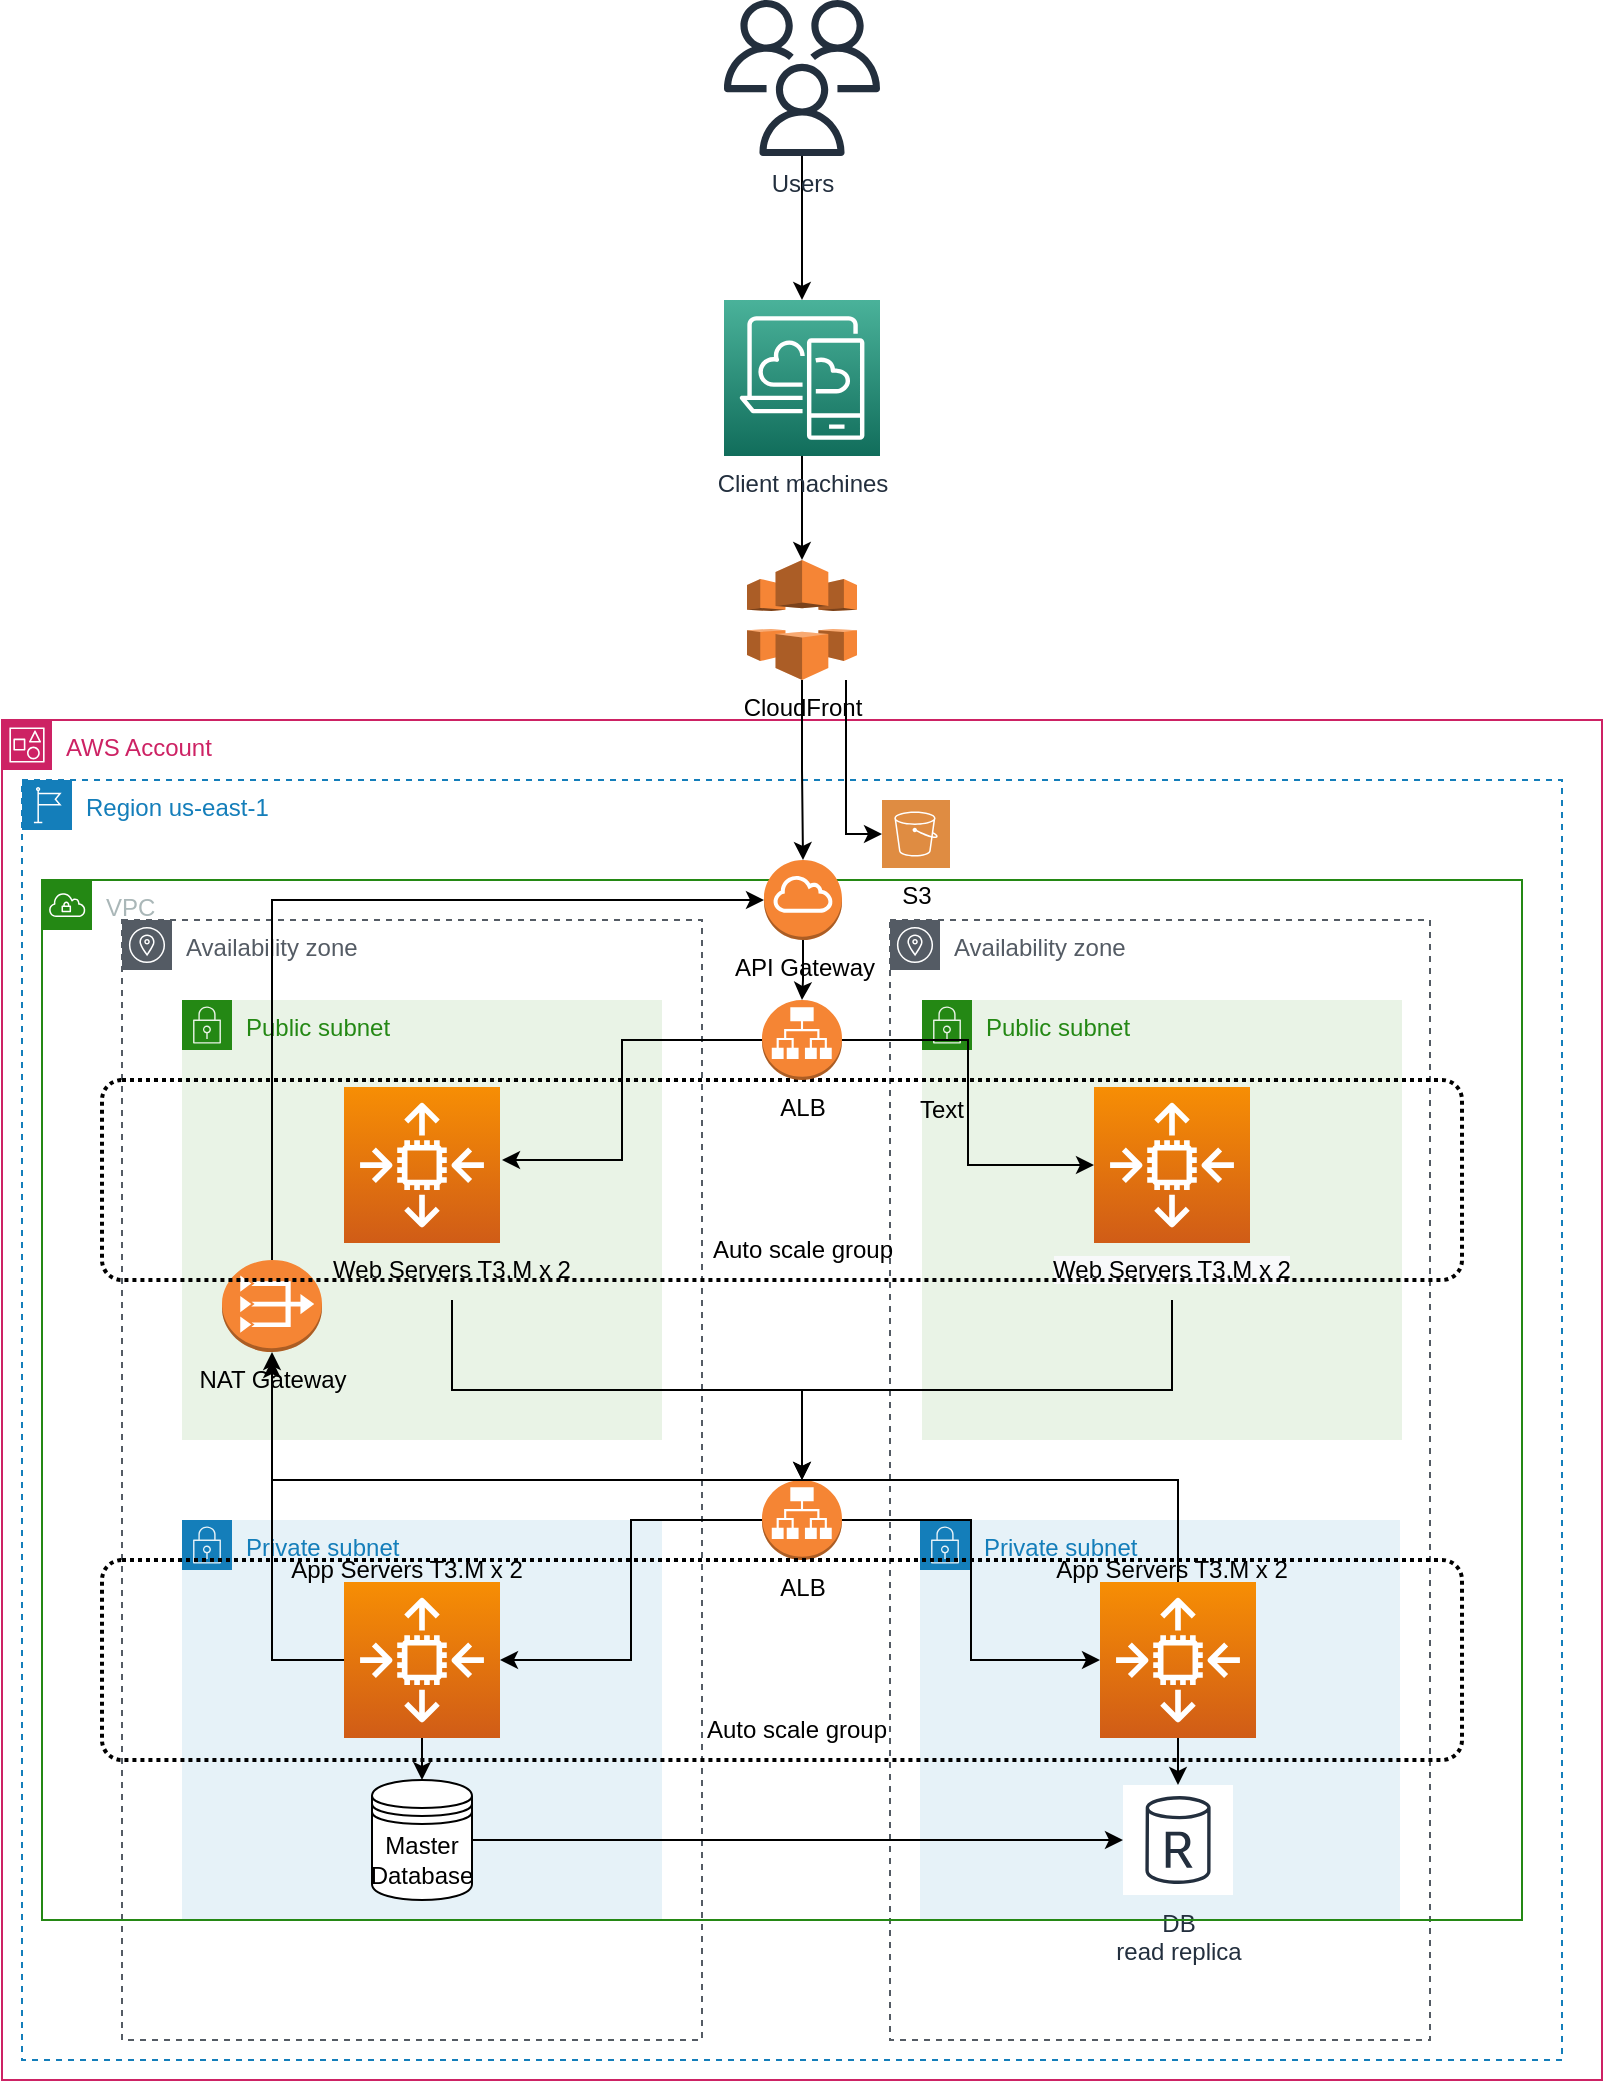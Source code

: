 <mxfile version="20.3.6" type="github">
  <diagram id="apZXv9KYR27fRoOn6EyO" name="Page-1">
    <mxGraphModel dx="1986" dy="2106" grid="1" gridSize="10" guides="1" tooltips="1" connect="1" arrows="1" fold="1" page="1" pageScale="1" pageWidth="850" pageHeight="1100" math="0" shadow="0">
      <root>
        <mxCell id="0" />
        <mxCell id="1" parent="0" />
        <mxCell id="sRFoW2Q1E6vJ9wMTpfTS-27" value="Region us-east-1" style="points=[[0,0],[0.25,0],[0.5,0],[0.75,0],[1,0],[1,0.25],[1,0.5],[1,0.75],[1,1],[0.75,1],[0.5,1],[0.25,1],[0,1],[0,0.75],[0,0.5],[0,0.25]];outlineConnect=0;gradientColor=none;html=1;whiteSpace=wrap;fontSize=12;fontStyle=0;container=1;pointerEvents=0;collapsible=0;recursiveResize=0;shape=mxgraph.aws4.group;grIcon=mxgraph.aws4.group_region;strokeColor=#147EBA;fillColor=none;verticalAlign=top;align=left;spacingLeft=30;fontColor=#147EBA;dashed=1;" parent="1" vertex="1">
          <mxGeometry x="50" y="110" width="770" height="640" as="geometry" />
        </mxCell>
        <mxCell id="sRFoW2Q1E6vJ9wMTpfTS-7" value="Public subnet" style="points=[[0,0],[0.25,0],[0.5,0],[0.75,0],[1,0],[1,0.25],[1,0.5],[1,0.75],[1,1],[0.75,1],[0.5,1],[0.25,1],[0,1],[0,0.75],[0,0.5],[0,0.25]];outlineConnect=0;gradientColor=none;html=1;whiteSpace=wrap;fontSize=12;fontStyle=0;container=1;pointerEvents=0;collapsible=0;recursiveResize=0;shape=mxgraph.aws4.group;grIcon=mxgraph.aws4.group_security_group;grStroke=0;strokeColor=#248814;fillColor=#E9F3E6;verticalAlign=top;align=left;spacingLeft=30;fontColor=#248814;dashed=0;" parent="sRFoW2Q1E6vJ9wMTpfTS-27" vertex="1">
          <mxGeometry x="450" y="110" width="240" height="220" as="geometry" />
        </mxCell>
        <mxCell id="sRFoW2Q1E6vJ9wMTpfTS-28" value="Private subnet" style="points=[[0,0],[0.25,0],[0.5,0],[0.75,0],[1,0],[1,0.25],[1,0.5],[1,0.75],[1,1],[0.75,1],[0.5,1],[0.25,1],[0,1],[0,0.75],[0,0.5],[0,0.25]];outlineConnect=0;gradientColor=none;html=1;whiteSpace=wrap;fontSize=12;fontStyle=0;container=1;pointerEvents=0;collapsible=0;recursiveResize=0;shape=mxgraph.aws4.group;grIcon=mxgraph.aws4.group_security_group;grStroke=0;strokeColor=#147EBA;fillColor=#E6F2F8;verticalAlign=top;align=left;spacingLeft=30;fontColor=#147EBA;dashed=0;" parent="sRFoW2Q1E6vJ9wMTpfTS-27" vertex="1">
          <mxGeometry x="80" y="370" width="240" height="200" as="geometry" />
        </mxCell>
        <mxCell id="sRFoW2Q1E6vJ9wMTpfTS-2" value="AWS Account" style="points=[[0,0],[0.25,0],[0.5,0],[0.75,0],[1,0],[1,0.25],[1,0.5],[1,0.75],[1,1],[0.75,1],[0.5,1],[0.25,1],[0,1],[0,0.75],[0,0.5],[0,0.25]];outlineConnect=0;gradientColor=none;html=1;whiteSpace=wrap;fontSize=12;fontStyle=0;container=1;pointerEvents=0;collapsible=0;recursiveResize=0;shape=mxgraph.aws4.group;grIcon=mxgraph.aws4.group_account;strokeColor=#CD2264;fillColor=none;verticalAlign=top;align=left;spacingLeft=30;fontColor=#CD2264;dashed=0;" parent="sRFoW2Q1E6vJ9wMTpfTS-27" vertex="1">
          <mxGeometry x="-10" y="-30" width="800" height="680" as="geometry" />
        </mxCell>
        <mxCell id="sRFoW2Q1E6vJ9wMTpfTS-4" value="Availability zone" style="sketch=0;outlineConnect=0;gradientColor=none;html=1;whiteSpace=wrap;fontSize=12;fontStyle=0;shape=mxgraph.aws4.group;grIcon=mxgraph.aws4.group_availability_zone;strokeColor=#545B64;fillColor=none;verticalAlign=top;align=left;spacingLeft=30;fontColor=#545B64;dashed=1;" parent="sRFoW2Q1E6vJ9wMTpfTS-2" vertex="1">
          <mxGeometry x="444" y="100" width="270" height="560" as="geometry" />
        </mxCell>
        <mxCell id="sRFoW2Q1E6vJ9wMTpfTS-8" value="Private subnet" style="points=[[0,0],[0.25,0],[0.5,0],[0.75,0],[1,0],[1,0.25],[1,0.5],[1,0.75],[1,1],[0.75,1],[0.5,1],[0.25,1],[0,1],[0,0.75],[0,0.5],[0,0.25]];outlineConnect=0;gradientColor=none;html=1;whiteSpace=wrap;fontSize=12;fontStyle=0;container=1;pointerEvents=0;collapsible=0;recursiveResize=0;shape=mxgraph.aws4.group;grIcon=mxgraph.aws4.group_security_group;grStroke=0;strokeColor=#147EBA;fillColor=#E6F2F8;verticalAlign=top;align=left;spacingLeft=30;fontColor=#147EBA;dashed=0;" parent="sRFoW2Q1E6vJ9wMTpfTS-2" vertex="1">
          <mxGeometry x="459" y="400" width="240" height="200" as="geometry" />
        </mxCell>
        <mxCell id="sRFoW2Q1E6vJ9wMTpfTS-36" value="" style="sketch=0;points=[[0,0,0],[0.25,0,0],[0.5,0,0],[0.75,0,0],[1,0,0],[0,1,0],[0.25,1,0],[0.5,1,0],[0.75,1,0],[1,1,0],[0,0.25,0],[0,0.5,0],[0,0.75,0],[1,0.25,0],[1,0.5,0],[1,0.75,0]];outlineConnect=0;fontColor=#232F3E;gradientColor=#F78E04;gradientDirection=north;fillColor=#D05C17;strokeColor=#ffffff;dashed=0;verticalLabelPosition=bottom;verticalAlign=top;align=center;html=1;fontSize=12;fontStyle=0;aspect=fixed;shape=mxgraph.aws4.resourceIcon;resIcon=mxgraph.aws4.auto_scaling2;" parent="sRFoW2Q1E6vJ9wMTpfTS-8" vertex="1">
          <mxGeometry x="90" y="31" width="78" height="78" as="geometry" />
        </mxCell>
        <mxCell id="sRFoW2Q1E6vJ9wMTpfTS-20" value="DB&lt;br&gt;read replica" style="sketch=0;outlineConnect=0;fontColor=#232F3E;gradientColor=none;strokeColor=#232F3E;fillColor=#ffffff;dashed=0;verticalLabelPosition=bottom;verticalAlign=top;align=center;html=1;fontSize=12;fontStyle=0;aspect=fixed;shape=mxgraph.aws4.resourceIcon;resIcon=mxgraph.aws4.db_instance_read_replica;" parent="sRFoW2Q1E6vJ9wMTpfTS-8" vertex="1">
          <mxGeometry x="101.5" y="132.5" width="55" height="55" as="geometry" />
        </mxCell>
        <mxCell id="sRFoW2Q1E6vJ9wMTpfTS-38" value="" style="edgeStyle=orthogonalEdgeStyle;rounded=0;orthogonalLoop=1;jettySize=auto;html=1;" parent="sRFoW2Q1E6vJ9wMTpfTS-8" source="sRFoW2Q1E6vJ9wMTpfTS-36" target="sRFoW2Q1E6vJ9wMTpfTS-20" edge="1">
          <mxGeometry relative="1" as="geometry" />
        </mxCell>
        <mxCell id="sRFoW2Q1E6vJ9wMTpfTS-6" value="Public subnet" style="points=[[0,0],[0.25,0],[0.5,0],[0.75,0],[1,0],[1,0.25],[1,0.5],[1,0.75],[1,1],[0.75,1],[0.5,1],[0.25,1],[0,1],[0,0.75],[0,0.5],[0,0.25]];outlineConnect=0;gradientColor=none;html=1;whiteSpace=wrap;fontSize=12;fontStyle=0;container=1;pointerEvents=0;collapsible=0;recursiveResize=0;shape=mxgraph.aws4.group;grIcon=mxgraph.aws4.group_security_group;grStroke=0;strokeColor=#248814;fillColor=#E9F3E6;verticalAlign=top;align=left;spacingLeft=30;fontColor=#248814;dashed=0;" parent="sRFoW2Q1E6vJ9wMTpfTS-2" vertex="1">
          <mxGeometry x="90" y="140" width="240" height="220" as="geometry" />
        </mxCell>
        <mxCell id="sRFoW2Q1E6vJ9wMTpfTS-33" value="" style="sketch=0;points=[[0,0,0],[0.25,0,0],[0.5,0,0],[0.75,0,0],[1,0,0],[0,1,0],[0.25,1,0],[0.5,1,0],[0.75,1,0],[1,1,0],[0,0.25,0],[0,0.5,0],[0,0.75,0],[1,0.25,0],[1,0.5,0],[1,0.75,0]];outlineConnect=0;fontColor=#232F3E;gradientColor=#F78E04;gradientDirection=north;fillColor=#D05C17;strokeColor=#ffffff;dashed=0;verticalLabelPosition=bottom;verticalAlign=top;align=center;html=1;fontSize=12;fontStyle=0;aspect=fixed;shape=mxgraph.aws4.resourceIcon;resIcon=mxgraph.aws4.auto_scaling2;" parent="sRFoW2Q1E6vJ9wMTpfTS-6" vertex="1">
          <mxGeometry x="81" y="43.5" width="78" height="78" as="geometry" />
        </mxCell>
        <mxCell id="sRFoW2Q1E6vJ9wMTpfTS-3" value="Availability zone" style="sketch=0;outlineConnect=0;gradientColor=none;html=1;whiteSpace=wrap;fontSize=12;fontStyle=0;shape=mxgraph.aws4.group;grIcon=mxgraph.aws4.group_availability_zone;strokeColor=#545B64;fillColor=none;verticalAlign=top;align=left;spacingLeft=30;fontColor=#545B64;dashed=1;" parent="sRFoW2Q1E6vJ9wMTpfTS-2" vertex="1">
          <mxGeometry x="60" y="100" width="290" height="560" as="geometry" />
        </mxCell>
        <mxCell id="sRFoW2Q1E6vJ9wMTpfTS-26" value="" style="edgeStyle=orthogonalEdgeStyle;rounded=0;orthogonalLoop=1;jettySize=auto;html=1;" parent="sRFoW2Q1E6vJ9wMTpfTS-2" source="sRFoW2Q1E6vJ9wMTpfTS-19" target="sRFoW2Q1E6vJ9wMTpfTS-20" edge="1">
          <mxGeometry relative="1" as="geometry" />
        </mxCell>
        <mxCell id="sRFoW2Q1E6vJ9wMTpfTS-19" value="Master&lt;br&gt;Database" style="shape=datastore;whiteSpace=wrap;html=1;" parent="sRFoW2Q1E6vJ9wMTpfTS-2" vertex="1">
          <mxGeometry x="185" y="530" width="50" height="60" as="geometry" />
        </mxCell>
        <mxCell id="sRFoW2Q1E6vJ9wMTpfTS-37" value="" style="edgeStyle=orthogonalEdgeStyle;rounded=0;orthogonalLoop=1;jettySize=auto;html=1;" parent="sRFoW2Q1E6vJ9wMTpfTS-2" source="sRFoW2Q1E6vJ9wMTpfTS-35" target="sRFoW2Q1E6vJ9wMTpfTS-19" edge="1">
          <mxGeometry relative="1" as="geometry" />
        </mxCell>
        <mxCell id="D9tEwi3VK8ddSiN_2xZJ-1" value="" style="edgeStyle=orthogonalEdgeStyle;rounded=0;orthogonalLoop=1;jettySize=auto;html=1;entryX=0;entryY=0.5;entryDx=0;entryDy=0;entryPerimeter=0;" edge="1" parent="sRFoW2Q1E6vJ9wMTpfTS-2" source="sRFoW2Q1E6vJ9wMTpfTS-11" target="sRFoW2Q1E6vJ9wMTpfTS-42">
          <mxGeometry relative="1" as="geometry">
            <Array as="points">
              <mxPoint x="135" y="90" />
            </Array>
          </mxGeometry>
        </mxCell>
        <mxCell id="sRFoW2Q1E6vJ9wMTpfTS-11" value="NAT Gateway" style="outlineConnect=0;dashed=0;verticalLabelPosition=bottom;verticalAlign=top;align=center;html=1;shape=mxgraph.aws3.vpc_nat_gateway;fillColor=#F58534;gradientColor=none;" parent="sRFoW2Q1E6vJ9wMTpfTS-2" vertex="1">
          <mxGeometry x="110" y="270" width="50" height="46" as="geometry" />
        </mxCell>
        <mxCell id="D9tEwi3VK8ddSiN_2xZJ-3" value="" style="edgeStyle=orthogonalEdgeStyle;rounded=0;orthogonalLoop=1;jettySize=auto;html=1;" edge="1" parent="sRFoW2Q1E6vJ9wMTpfTS-2" source="sRFoW2Q1E6vJ9wMTpfTS-35" target="sRFoW2Q1E6vJ9wMTpfTS-11">
          <mxGeometry relative="1" as="geometry">
            <mxPoint x="314" y="470" as="targetPoint" />
          </mxGeometry>
        </mxCell>
        <mxCell id="sRFoW2Q1E6vJ9wMTpfTS-35" value="" style="sketch=0;points=[[0,0,0],[0.25,0,0],[0.5,0,0],[0.75,0,0],[1,0,0],[0,1,0],[0.25,1,0],[0.5,1,0],[0.75,1,0],[1,1,0],[0,0.25,0],[0,0.5,0],[0,0.75,0],[1,0.25,0],[1,0.5,0],[1,0.75,0]];outlineConnect=0;fontColor=#232F3E;gradientColor=#F78E04;gradientDirection=north;fillColor=#D05C17;strokeColor=#ffffff;dashed=0;verticalLabelPosition=bottom;verticalAlign=top;align=center;html=1;fontSize=12;fontStyle=0;aspect=fixed;shape=mxgraph.aws4.resourceIcon;resIcon=mxgraph.aws4.auto_scaling2;" parent="sRFoW2Q1E6vJ9wMTpfTS-2" vertex="1">
          <mxGeometry x="171" y="431" width="78" height="78" as="geometry" />
        </mxCell>
        <mxCell id="D9tEwi3VK8ddSiN_2xZJ-14" value="" style="edgeStyle=orthogonalEdgeStyle;rounded=0;orthogonalLoop=1;jettySize=auto;html=1;" edge="1" parent="sRFoW2Q1E6vJ9wMTpfTS-2" source="sRFoW2Q1E6vJ9wMTpfTS-21">
          <mxGeometry relative="1" as="geometry">
            <mxPoint x="250" y="220" as="targetPoint" />
            <Array as="points">
              <mxPoint x="310" y="160" />
              <mxPoint x="310" y="220" />
            </Array>
          </mxGeometry>
        </mxCell>
        <mxCell id="sRFoW2Q1E6vJ9wMTpfTS-1" value="VPC" style="points=[[0,0],[0.25,0],[0.5,0],[0.75,0],[1,0],[1,0.25],[1,0.5],[1,0.75],[1,1],[0.75,1],[0.5,1],[0.25,1],[0,1],[0,0.75],[0,0.5],[0,0.25]];outlineConnect=0;gradientColor=none;html=1;whiteSpace=wrap;fontSize=12;fontStyle=0;container=1;pointerEvents=0;collapsible=0;recursiveResize=0;shape=mxgraph.aws4.group;grIcon=mxgraph.aws4.group_vpc;strokeColor=#248814;fillColor=none;verticalAlign=top;align=left;spacingLeft=30;fontColor=#AAB7B8;dashed=0;" parent="sRFoW2Q1E6vJ9wMTpfTS-2" vertex="1">
          <mxGeometry x="20" y="80" width="740" height="520" as="geometry" />
        </mxCell>
        <mxCell id="sRFoW2Q1E6vJ9wMTpfTS-50" value="App Servers T3.M x 2" style="text;html=1;strokeColor=none;fillColor=none;align=center;verticalAlign=middle;whiteSpace=wrap;rounded=0;" parent="sRFoW2Q1E6vJ9wMTpfTS-1" vertex="1">
          <mxGeometry x="120" y="330" width="125" height="30" as="geometry" />
        </mxCell>
        <mxCell id="sRFoW2Q1E6vJ9wMTpfTS-51" value="App Servers T3.M x 2" style="text;html=1;strokeColor=none;fillColor=none;align=center;verticalAlign=middle;whiteSpace=wrap;rounded=0;" parent="sRFoW2Q1E6vJ9wMTpfTS-1" vertex="1">
          <mxGeometry x="500" y="330" width="130" height="30" as="geometry" />
        </mxCell>
        <mxCell id="D9tEwi3VK8ddSiN_2xZJ-11" value="" style="edgeStyle=orthogonalEdgeStyle;rounded=0;orthogonalLoop=1;jettySize=auto;html=1;entryX=0.5;entryY=0;entryDx=0;entryDy=0;entryPerimeter=0;exitX=0.5;exitY=1;exitDx=0;exitDy=0;" edge="1" parent="sRFoW2Q1E6vJ9wMTpfTS-1" source="sRFoW2Q1E6vJ9wMTpfTS-49" target="D9tEwi3VK8ddSiN_2xZJ-10">
          <mxGeometry relative="1" as="geometry" />
        </mxCell>
        <mxCell id="sRFoW2Q1E6vJ9wMTpfTS-49" value="&lt;meta charset=&quot;utf-8&quot;&gt;&lt;span style=&quot;color: rgb(0, 0, 0); font-family: Helvetica; font-size: 12px; font-style: normal; font-variant-ligatures: normal; font-variant-caps: normal; font-weight: 400; letter-spacing: normal; orphans: 2; text-align: center; text-indent: 0px; text-transform: none; widows: 2; word-spacing: 0px; -webkit-text-stroke-width: 0px; background-color: rgb(248, 249, 250); text-decoration-thickness: initial; text-decoration-style: initial; text-decoration-color: initial; float: none; display: inline !important;&quot;&gt;Web Servers T3.M x 2&lt;/span&gt;" style="text;html=1;strokeColor=none;fillColor=none;align=center;verticalAlign=middle;whiteSpace=wrap;rounded=0;" parent="sRFoW2Q1E6vJ9wMTpfTS-1" vertex="1">
          <mxGeometry x="495" y="180" width="140" height="30" as="geometry" />
        </mxCell>
        <mxCell id="sRFoW2Q1E6vJ9wMTpfTS-34" value="" style="sketch=0;points=[[0,0,0],[0.25,0,0],[0.5,0,0],[0.75,0,0],[1,0,0],[0,1,0],[0.25,1,0],[0.5,1,0],[0.75,1,0],[1,1,0],[0,0.25,0],[0,0.5,0],[0,0.75,0],[1,0.25,0],[1,0.5,0],[1,0.75,0]];outlineConnect=0;fontColor=#232F3E;gradientColor=#F78E04;gradientDirection=north;fillColor=#D05C17;strokeColor=#ffffff;dashed=0;verticalLabelPosition=bottom;verticalAlign=top;align=center;html=1;fontSize=12;fontStyle=0;aspect=fixed;shape=mxgraph.aws4.resourceIcon;resIcon=mxgraph.aws4.auto_scaling2;" parent="sRFoW2Q1E6vJ9wMTpfTS-1" vertex="1">
          <mxGeometry x="526" y="103.5" width="78" height="78" as="geometry" />
        </mxCell>
        <mxCell id="D9tEwi3VK8ddSiN_2xZJ-10" value="ALB" style="outlineConnect=0;dashed=0;verticalLabelPosition=bottom;verticalAlign=top;align=center;html=1;shape=mxgraph.aws3.application_load_balancer;fillColor=#F58534;gradientColor=none;" vertex="1" parent="sRFoW2Q1E6vJ9wMTpfTS-1">
          <mxGeometry x="360" y="300" width="40" height="40" as="geometry" />
        </mxCell>
        <mxCell id="sRFoW2Q1E6vJ9wMTpfTS-47" value="  " style="rounded=1;arcSize=10;dashed=1;fillColor=none;gradientColor=none;dashPattern=1 1;strokeWidth=2;" parent="sRFoW2Q1E6vJ9wMTpfTS-1" vertex="1">
          <mxGeometry x="30" y="100" width="680" height="100" as="geometry" />
        </mxCell>
        <mxCell id="sRFoW2Q1E6vJ9wMTpfTS-42" value="API Gateway" style="outlineConnect=0;dashed=0;verticalLabelPosition=bottom;verticalAlign=top;align=center;html=1;shape=mxgraph.aws3.internet_gateway;fillColor=#F58534;gradientColor=none;" parent="sRFoW2Q1E6vJ9wMTpfTS-1" vertex="1">
          <mxGeometry x="361" y="-10" width="39" height="40" as="geometry" />
        </mxCell>
        <mxCell id="sRFoW2Q1E6vJ9wMTpfTS-21" value="ALB" style="outlineConnect=0;dashed=0;verticalLabelPosition=bottom;verticalAlign=top;align=center;html=1;shape=mxgraph.aws3.application_load_balancer;fillColor=#F58534;gradientColor=none;" parent="sRFoW2Q1E6vJ9wMTpfTS-1" vertex="1">
          <mxGeometry x="360" y="60" width="40" height="40" as="geometry" />
        </mxCell>
        <mxCell id="sRFoW2Q1E6vJ9wMTpfTS-24" value="" style="edgeStyle=orthogonalEdgeStyle;rounded=0;orthogonalLoop=1;jettySize=auto;html=1;entryX=0;entryY=0.5;entryDx=0;entryDy=0;entryPerimeter=0;" parent="sRFoW2Q1E6vJ9wMTpfTS-1" source="sRFoW2Q1E6vJ9wMTpfTS-21" target="sRFoW2Q1E6vJ9wMTpfTS-34" edge="1">
          <mxGeometry relative="1" as="geometry" />
        </mxCell>
        <mxCell id="sRFoW2Q1E6vJ9wMTpfTS-44" value="" style="edgeStyle=orthogonalEdgeStyle;rounded=0;orthogonalLoop=1;jettySize=auto;html=1;" parent="sRFoW2Q1E6vJ9wMTpfTS-1" source="sRFoW2Q1E6vJ9wMTpfTS-42" target="sRFoW2Q1E6vJ9wMTpfTS-21" edge="1">
          <mxGeometry relative="1" as="geometry" />
        </mxCell>
        <mxCell id="D9tEwi3VK8ddSiN_2xZJ-17" value="Auto scale group" style="text;html=1;strokeColor=none;fillColor=none;align=center;verticalAlign=middle;whiteSpace=wrap;rounded=0;" vertex="1" parent="sRFoW2Q1E6vJ9wMTpfTS-1">
          <mxGeometry x="322.5" y="170" width="115" height="30" as="geometry" />
        </mxCell>
        <mxCell id="D9tEwi3VK8ddSiN_2xZJ-5" value="" style="edgeStyle=orthogonalEdgeStyle;rounded=0;orthogonalLoop=1;jettySize=auto;html=1;" edge="1" parent="sRFoW2Q1E6vJ9wMTpfTS-2" source="sRFoW2Q1E6vJ9wMTpfTS-36">
          <mxGeometry relative="1" as="geometry">
            <mxPoint x="135" y="320" as="targetPoint" />
            <Array as="points">
              <mxPoint x="588" y="380" />
              <mxPoint x="135" y="380" />
            </Array>
          </mxGeometry>
        </mxCell>
        <mxCell id="sRFoW2Q1E6vJ9wMTpfTS-48" value="Web Servers T3.M x 2" style="text;html=1;strokeColor=none;fillColor=none;align=center;verticalAlign=middle;whiteSpace=wrap;rounded=0;" parent="sRFoW2Q1E6vJ9wMTpfTS-2" vertex="1">
          <mxGeometry x="160" y="260" width="130" height="30" as="geometry" />
        </mxCell>
        <mxCell id="D9tEwi3VK8ddSiN_2xZJ-9" value="" style="edgeStyle=orthogonalEdgeStyle;rounded=0;orthogonalLoop=1;jettySize=auto;html=1;exitX=0.5;exitY=1;exitDx=0;exitDy=0;" edge="1" parent="sRFoW2Q1E6vJ9wMTpfTS-2" source="sRFoW2Q1E6vJ9wMTpfTS-48" target="D9tEwi3VK8ddSiN_2xZJ-10">
          <mxGeometry relative="1" as="geometry">
            <mxPoint x="215" y="360" as="targetPoint" />
          </mxGeometry>
        </mxCell>
        <mxCell id="D9tEwi3VK8ddSiN_2xZJ-12" value="" style="edgeStyle=orthogonalEdgeStyle;rounded=0;orthogonalLoop=1;jettySize=auto;html=1;entryX=1;entryY=0.5;entryDx=0;entryDy=0;entryPerimeter=0;" edge="1" parent="sRFoW2Q1E6vJ9wMTpfTS-2" source="D9tEwi3VK8ddSiN_2xZJ-10" target="sRFoW2Q1E6vJ9wMTpfTS-35">
          <mxGeometry relative="1" as="geometry" />
        </mxCell>
        <mxCell id="D9tEwi3VK8ddSiN_2xZJ-13" value="" style="edgeStyle=orthogonalEdgeStyle;rounded=0;orthogonalLoop=1;jettySize=auto;html=1;entryX=0;entryY=0.5;entryDx=0;entryDy=0;entryPerimeter=0;" edge="1" parent="sRFoW2Q1E6vJ9wMTpfTS-2" source="D9tEwi3VK8ddSiN_2xZJ-10" target="sRFoW2Q1E6vJ9wMTpfTS-36">
          <mxGeometry relative="1" as="geometry" />
        </mxCell>
        <mxCell id="D9tEwi3VK8ddSiN_2xZJ-15" value="  " style="rounded=1;arcSize=10;dashed=1;fillColor=none;gradientColor=none;dashPattern=1 1;strokeWidth=2;" vertex="1" parent="sRFoW2Q1E6vJ9wMTpfTS-2">
          <mxGeometry x="50" y="420" width="680" height="100" as="geometry" />
        </mxCell>
        <mxCell id="sRFoW2Q1E6vJ9wMTpfTS-14" value="S3" style="sketch=0;pointerEvents=1;shadow=0;dashed=0;html=1;strokeColor=none;fillColor=#DF8C42;labelPosition=center;verticalLabelPosition=bottom;verticalAlign=top;align=center;outlineConnect=0;shape=mxgraph.veeam2.aws_s3;" parent="sRFoW2Q1E6vJ9wMTpfTS-2" vertex="1">
          <mxGeometry x="440" y="40" width="34" height="34" as="geometry" />
        </mxCell>
        <mxCell id="D9tEwi3VK8ddSiN_2xZJ-18" value="Auto scale group" style="text;html=1;strokeColor=none;fillColor=none;align=center;verticalAlign=middle;whiteSpace=wrap;rounded=0;" vertex="1" parent="sRFoW2Q1E6vJ9wMTpfTS-2">
          <mxGeometry x="340" y="490" width="115" height="30" as="geometry" />
        </mxCell>
        <mxCell id="sRFoW2Q1E6vJ9wMTpfTS-43" value="" style="edgeStyle=orthogonalEdgeStyle;rounded=0;orthogonalLoop=1;jettySize=auto;html=1;" parent="1" source="sRFoW2Q1E6vJ9wMTpfTS-39" target="sRFoW2Q1E6vJ9wMTpfTS-42" edge="1">
          <mxGeometry relative="1" as="geometry" />
        </mxCell>
        <mxCell id="sRFoW2Q1E6vJ9wMTpfTS-39" value="CloudFront&lt;br&gt;" style="outlineConnect=0;dashed=0;verticalLabelPosition=bottom;verticalAlign=top;align=center;html=1;shape=mxgraph.aws3.cloudfront;fillColor=#F58536;gradientColor=none;" parent="1" vertex="1">
          <mxGeometry x="412.5" width="55" height="60" as="geometry" />
        </mxCell>
        <mxCell id="sRFoW2Q1E6vJ9wMTpfTS-41" value="" style="edgeStyle=orthogonalEdgeStyle;rounded=0;orthogonalLoop=1;jettySize=auto;html=1;entryX=0.5;entryY=0;entryDx=0;entryDy=0;entryPerimeter=0;" parent="1" source="sRFoW2Q1E6vJ9wMTpfTS-40" target="sRFoW2Q1E6vJ9wMTpfTS-52" edge="1">
          <mxGeometry relative="1" as="geometry" />
        </mxCell>
        <mxCell id="sRFoW2Q1E6vJ9wMTpfTS-40" value="Users" style="sketch=0;outlineConnect=0;fontColor=#232F3E;gradientColor=none;fillColor=#232F3D;strokeColor=none;dashed=0;verticalLabelPosition=bottom;verticalAlign=top;align=center;html=1;fontSize=12;fontStyle=0;aspect=fixed;pointerEvents=1;shape=mxgraph.aws4.users;" parent="1" vertex="1">
          <mxGeometry x="401" y="-280" width="78" height="78" as="geometry" />
        </mxCell>
        <mxCell id="sRFoW2Q1E6vJ9wMTpfTS-53" value="" style="edgeStyle=orthogonalEdgeStyle;rounded=0;orthogonalLoop=1;jettySize=auto;html=1;" parent="1" source="sRFoW2Q1E6vJ9wMTpfTS-52" target="sRFoW2Q1E6vJ9wMTpfTS-39" edge="1">
          <mxGeometry relative="1" as="geometry" />
        </mxCell>
        <mxCell id="sRFoW2Q1E6vJ9wMTpfTS-52" value="Client machines" style="sketch=0;points=[[0,0,0],[0.25,0,0],[0.5,0,0],[0.75,0,0],[1,0,0],[0,1,0],[0.25,1,0],[0.5,1,0],[0.75,1,0],[1,1,0],[0,0.25,0],[0,0.5,0],[0,0.75,0],[1,0.25,0],[1,0.5,0],[1,0.75,0]];outlineConnect=0;fontColor=#232F3E;gradientColor=#4AB29A;gradientDirection=north;fillColor=#116D5B;strokeColor=#ffffff;dashed=0;verticalLabelPosition=bottom;verticalAlign=top;align=center;html=1;fontSize=12;fontStyle=0;aspect=fixed;shape=mxgraph.aws4.resourceIcon;resIcon=mxgraph.aws4.desktop_and_app_streaming;" parent="1" vertex="1">
          <mxGeometry x="401" y="-130" width="78" height="78" as="geometry" />
        </mxCell>
        <mxCell id="D9tEwi3VK8ddSiN_2xZJ-6" value="" style="edgeStyle=orthogonalEdgeStyle;rounded=0;orthogonalLoop=1;jettySize=auto;html=1;" edge="1" parent="1" source="sRFoW2Q1E6vJ9wMTpfTS-39" target="sRFoW2Q1E6vJ9wMTpfTS-14">
          <mxGeometry relative="1" as="geometry">
            <mxPoint x="470" y="30" as="sourcePoint" />
            <Array as="points">
              <mxPoint x="462" y="130" />
              <mxPoint x="462" y="130" />
            </Array>
          </mxGeometry>
        </mxCell>
        <mxCell id="D9tEwi3VK8ddSiN_2xZJ-16" value="Text" style="text;html=1;strokeColor=none;fillColor=none;align=center;verticalAlign=middle;whiteSpace=wrap;rounded=0;" vertex="1" parent="1">
          <mxGeometry x="480" y="260" width="60" height="30" as="geometry" />
        </mxCell>
      </root>
    </mxGraphModel>
  </diagram>
</mxfile>
